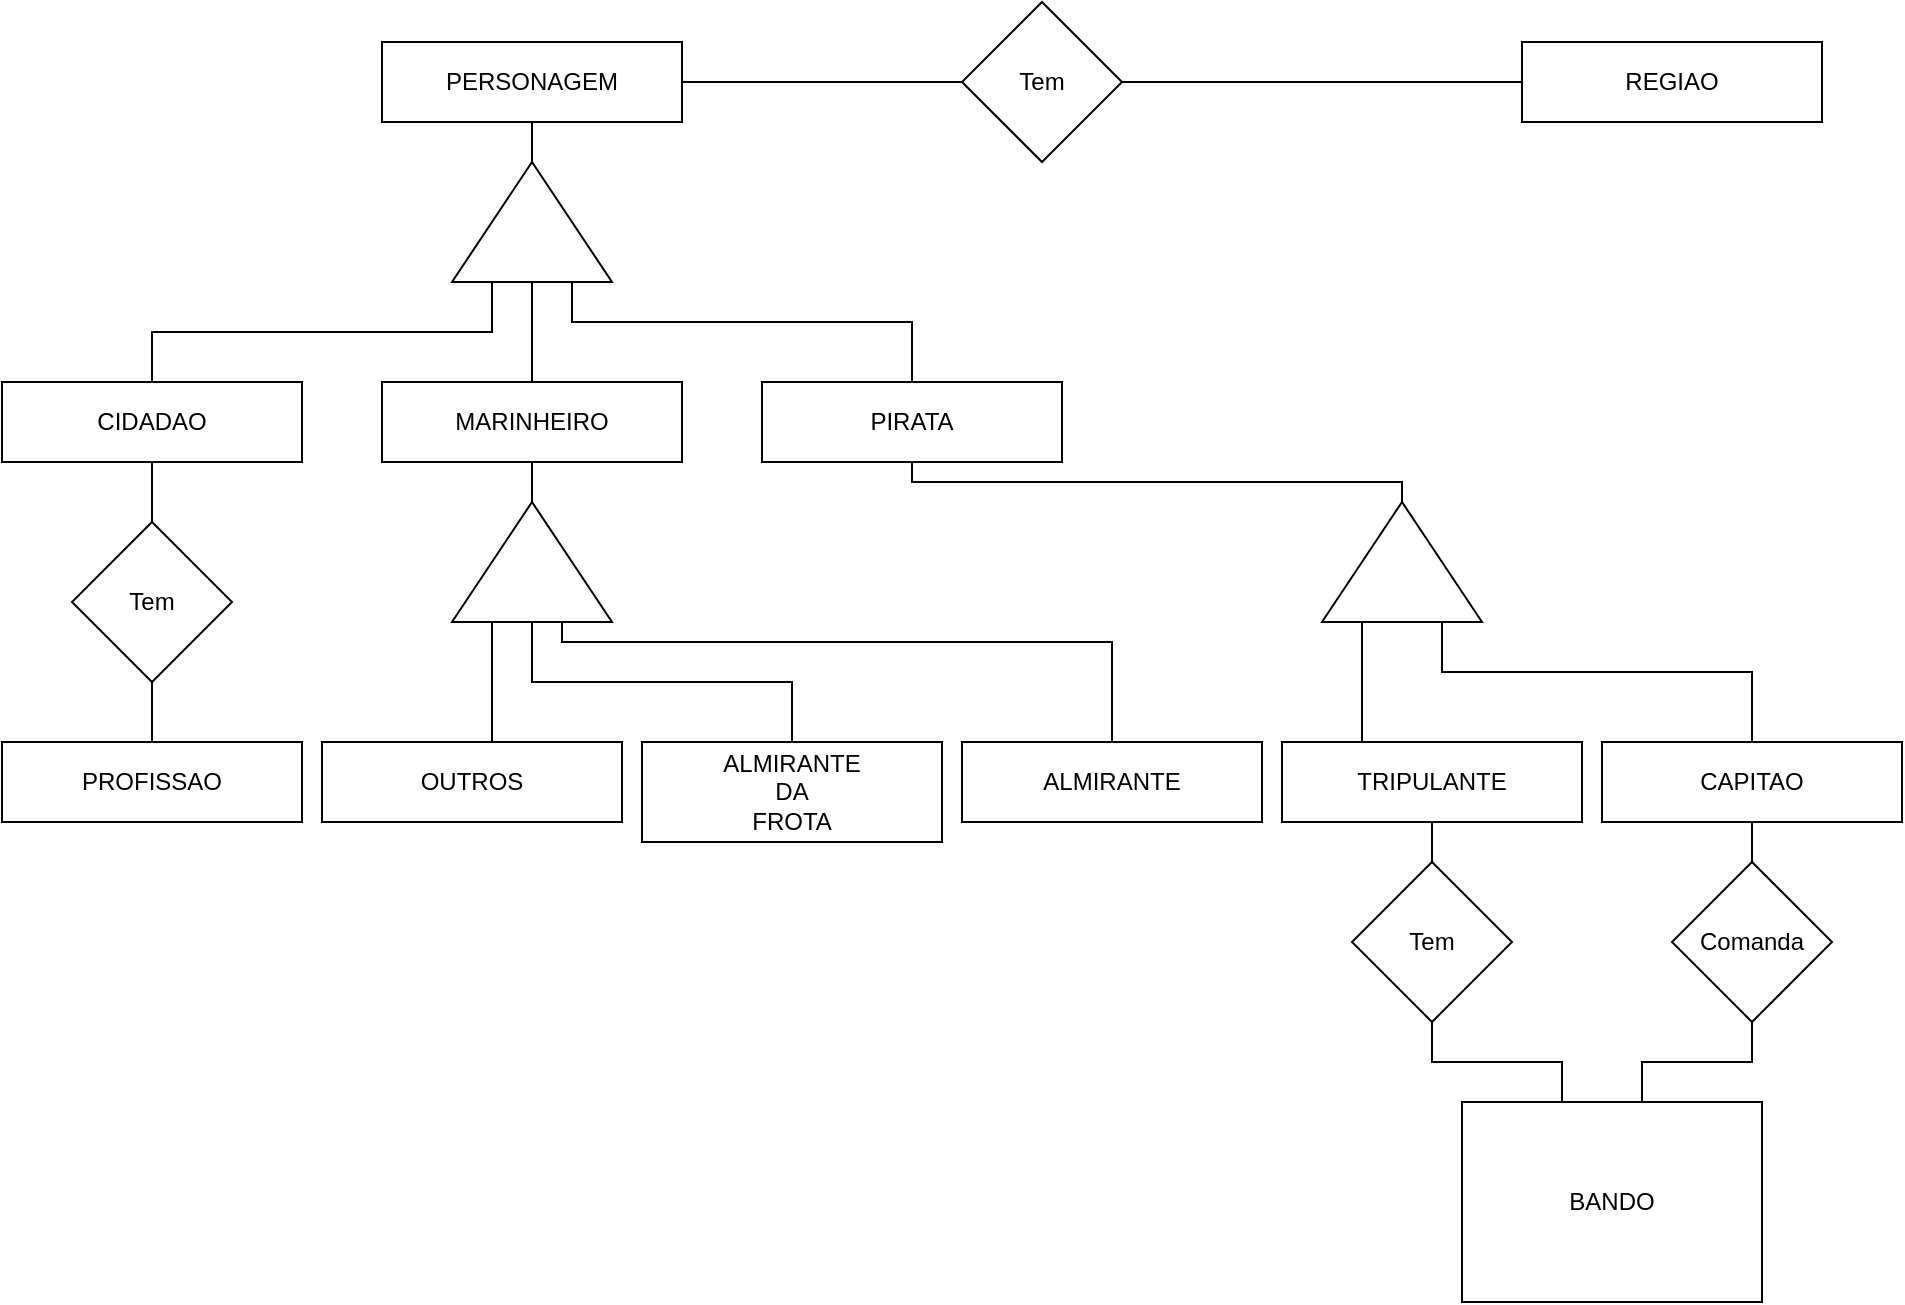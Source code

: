 <mxfile version="18.0.2" type="github">
  <diagram id="pCDrITwIozkyntHE1pG3" name="Page-1">
    <mxGraphModel dx="1778" dy="870" grid="1" gridSize="10" guides="1" tooltips="1" connect="1" arrows="1" fold="1" page="1" pageScale="1" pageWidth="1100" pageHeight="850" math="0" shadow="0">
      <root>
        <mxCell id="0" />
        <mxCell id="1" parent="0" />
        <mxCell id="gpeD3qnYPMBnOguBQxmV-2" value="PERSONAGEM" style="rounded=0;whiteSpace=wrap;html=1;" vertex="1" parent="1">
          <mxGeometry x="200" y="100" width="150" height="40" as="geometry" />
        </mxCell>
        <mxCell id="gpeD3qnYPMBnOguBQxmV-6" value="REGIAO" style="rounded=0;whiteSpace=wrap;html=1;" vertex="1" parent="1">
          <mxGeometry x="770" y="100" width="150" height="40" as="geometry" />
        </mxCell>
        <mxCell id="gpeD3qnYPMBnOguBQxmV-8" value="CIDADAO" style="rounded=0;whiteSpace=wrap;html=1;" vertex="1" parent="1">
          <mxGeometry x="10" y="270" width="150" height="40" as="geometry" />
        </mxCell>
        <mxCell id="gpeD3qnYPMBnOguBQxmV-54" style="edgeStyle=orthogonalEdgeStyle;rounded=0;orthogonalLoop=1;jettySize=auto;html=1;exitX=0.5;exitY=1;exitDx=0;exitDy=0;entryX=1;entryY=0.5;entryDx=0;entryDy=0;endArrow=none;endFill=0;" edge="1" parent="1" source="gpeD3qnYPMBnOguBQxmV-9" target="gpeD3qnYPMBnOguBQxmV-47">
          <mxGeometry relative="1" as="geometry" />
        </mxCell>
        <mxCell id="gpeD3qnYPMBnOguBQxmV-9" value="MARINHEIRO" style="rounded=0;whiteSpace=wrap;html=1;" vertex="1" parent="1">
          <mxGeometry x="200" y="270" width="150" height="40" as="geometry" />
        </mxCell>
        <mxCell id="gpeD3qnYPMBnOguBQxmV-10" value="PIRATA" style="rounded=0;whiteSpace=wrap;html=1;" vertex="1" parent="1">
          <mxGeometry x="390" y="270" width="150" height="40" as="geometry" />
        </mxCell>
        <mxCell id="gpeD3qnYPMBnOguBQxmV-12" style="edgeStyle=orthogonalEdgeStyle;rounded=0;orthogonalLoop=1;jettySize=auto;html=1;exitX=1;exitY=0.5;exitDx=0;exitDy=0;entryX=0.5;entryY=1;entryDx=0;entryDy=0;endArrow=none;endFill=0;" edge="1" parent="1" source="gpeD3qnYPMBnOguBQxmV-11" target="gpeD3qnYPMBnOguBQxmV-2">
          <mxGeometry relative="1" as="geometry" />
        </mxCell>
        <mxCell id="gpeD3qnYPMBnOguBQxmV-13" style="edgeStyle=orthogonalEdgeStyle;rounded=0;orthogonalLoop=1;jettySize=auto;html=1;exitX=0;exitY=0.25;exitDx=0;exitDy=0;entryX=0.5;entryY=0;entryDx=0;entryDy=0;endArrow=none;endFill=0;" edge="1" parent="1" source="gpeD3qnYPMBnOguBQxmV-11" target="gpeD3qnYPMBnOguBQxmV-8">
          <mxGeometry relative="1" as="geometry" />
        </mxCell>
        <mxCell id="gpeD3qnYPMBnOguBQxmV-14" style="edgeStyle=orthogonalEdgeStyle;rounded=0;orthogonalLoop=1;jettySize=auto;html=1;exitX=0;exitY=0.5;exitDx=0;exitDy=0;entryX=0.5;entryY=0;entryDx=0;entryDy=0;endArrow=none;endFill=0;" edge="1" parent="1" source="gpeD3qnYPMBnOguBQxmV-11" target="gpeD3qnYPMBnOguBQxmV-9">
          <mxGeometry relative="1" as="geometry" />
        </mxCell>
        <mxCell id="gpeD3qnYPMBnOguBQxmV-15" style="edgeStyle=orthogonalEdgeStyle;rounded=0;orthogonalLoop=1;jettySize=auto;html=1;exitX=0;exitY=0.75;exitDx=0;exitDy=0;entryX=0.5;entryY=0;entryDx=0;entryDy=0;endArrow=none;endFill=0;" edge="1" parent="1" source="gpeD3qnYPMBnOguBQxmV-11" target="gpeD3qnYPMBnOguBQxmV-10">
          <mxGeometry relative="1" as="geometry">
            <Array as="points">
              <mxPoint x="295" y="240" />
              <mxPoint x="465" y="240" />
            </Array>
          </mxGeometry>
        </mxCell>
        <mxCell id="gpeD3qnYPMBnOguBQxmV-11" value="" style="triangle;whiteSpace=wrap;html=1;rotation=-90;" vertex="1" parent="1">
          <mxGeometry x="245" y="150" width="60" height="80" as="geometry" />
        </mxCell>
        <mxCell id="gpeD3qnYPMBnOguBQxmV-17" style="edgeStyle=orthogonalEdgeStyle;rounded=0;orthogonalLoop=1;jettySize=auto;html=1;exitX=0;exitY=0.5;exitDx=0;exitDy=0;entryX=1;entryY=0.5;entryDx=0;entryDy=0;endArrow=none;endFill=0;" edge="1" parent="1" source="gpeD3qnYPMBnOguBQxmV-16" target="gpeD3qnYPMBnOguBQxmV-2">
          <mxGeometry relative="1" as="geometry" />
        </mxCell>
        <mxCell id="gpeD3qnYPMBnOguBQxmV-18" style="edgeStyle=orthogonalEdgeStyle;rounded=0;orthogonalLoop=1;jettySize=auto;html=1;exitX=1;exitY=0.5;exitDx=0;exitDy=0;entryX=0;entryY=0.5;entryDx=0;entryDy=0;endArrow=none;endFill=0;" edge="1" parent="1" source="gpeD3qnYPMBnOguBQxmV-16" target="gpeD3qnYPMBnOguBQxmV-6">
          <mxGeometry relative="1" as="geometry" />
        </mxCell>
        <mxCell id="gpeD3qnYPMBnOguBQxmV-16" value="Tem" style="rhombus;whiteSpace=wrap;html=1;" vertex="1" parent="1">
          <mxGeometry x="490" y="80" width="80" height="80" as="geometry" />
        </mxCell>
        <mxCell id="gpeD3qnYPMBnOguBQxmV-20" style="edgeStyle=orthogonalEdgeStyle;rounded=0;orthogonalLoop=1;jettySize=auto;html=1;exitX=0.5;exitY=0;exitDx=0;exitDy=0;entryX=0.5;entryY=1;entryDx=0;entryDy=0;endArrow=none;endFill=0;" edge="1" parent="1" source="gpeD3qnYPMBnOguBQxmV-19" target="gpeD3qnYPMBnOguBQxmV-8">
          <mxGeometry relative="1" as="geometry" />
        </mxCell>
        <mxCell id="gpeD3qnYPMBnOguBQxmV-22" style="edgeStyle=orthogonalEdgeStyle;rounded=0;orthogonalLoop=1;jettySize=auto;html=1;exitX=0.5;exitY=1;exitDx=0;exitDy=0;entryX=0.5;entryY=0;entryDx=0;entryDy=0;endArrow=none;endFill=0;" edge="1" parent="1" source="gpeD3qnYPMBnOguBQxmV-19" target="gpeD3qnYPMBnOguBQxmV-21">
          <mxGeometry relative="1" as="geometry" />
        </mxCell>
        <mxCell id="gpeD3qnYPMBnOguBQxmV-19" value="Tem" style="rhombus;whiteSpace=wrap;html=1;" vertex="1" parent="1">
          <mxGeometry x="45" y="340" width="80" height="80" as="geometry" />
        </mxCell>
        <mxCell id="gpeD3qnYPMBnOguBQxmV-21" value="PROFISSAO" style="rounded=0;whiteSpace=wrap;html=1;" vertex="1" parent="1">
          <mxGeometry x="10" y="450" width="150" height="40" as="geometry" />
        </mxCell>
        <mxCell id="gpeD3qnYPMBnOguBQxmV-33" style="edgeStyle=orthogonalEdgeStyle;rounded=0;orthogonalLoop=1;jettySize=auto;html=1;exitX=0.5;exitY=1;exitDx=0;exitDy=0;entryX=0.5;entryY=0;entryDx=0;entryDy=0;endArrow=none;endFill=0;" edge="1" parent="1" source="gpeD3qnYPMBnOguBQxmV-34" target="gpeD3qnYPMBnOguBQxmV-35">
          <mxGeometry relative="1" as="geometry">
            <Array as="points">
              <mxPoint x="725" y="610" />
              <mxPoint x="790" y="610" />
              <mxPoint x="790" y="630" />
            </Array>
          </mxGeometry>
        </mxCell>
        <mxCell id="gpeD3qnYPMBnOguBQxmV-55" style="edgeStyle=orthogonalEdgeStyle;rounded=0;orthogonalLoop=1;jettySize=auto;html=1;exitX=0.5;exitY=0;exitDx=0;exitDy=0;entryX=0.5;entryY=1;entryDx=0;entryDy=0;endArrow=none;endFill=0;" edge="1" parent="1" source="gpeD3qnYPMBnOguBQxmV-34" target="gpeD3qnYPMBnOguBQxmV-41">
          <mxGeometry relative="1" as="geometry" />
        </mxCell>
        <mxCell id="gpeD3qnYPMBnOguBQxmV-34" value="Tem" style="rhombus;whiteSpace=wrap;html=1;" vertex="1" parent="1">
          <mxGeometry x="685" y="510" width="80" height="80" as="geometry" />
        </mxCell>
        <mxCell id="gpeD3qnYPMBnOguBQxmV-35" value="BANDO" style="rounded=0;whiteSpace=wrap;html=1;" vertex="1" parent="1">
          <mxGeometry x="740" y="630" width="150" height="100" as="geometry" />
        </mxCell>
        <mxCell id="gpeD3qnYPMBnOguBQxmV-40" style="edgeStyle=orthogonalEdgeStyle;rounded=0;orthogonalLoop=1;jettySize=auto;html=1;exitX=1;exitY=0.5;exitDx=0;exitDy=0;entryX=0.5;entryY=1;entryDx=0;entryDy=0;endArrow=none;endFill=0;" edge="1" parent="1" source="gpeD3qnYPMBnOguBQxmV-39" target="gpeD3qnYPMBnOguBQxmV-10">
          <mxGeometry relative="1" as="geometry">
            <Array as="points">
              <mxPoint x="710" y="320" />
              <mxPoint x="465" y="320" />
            </Array>
          </mxGeometry>
        </mxCell>
        <mxCell id="gpeD3qnYPMBnOguBQxmV-43" style="edgeStyle=orthogonalEdgeStyle;rounded=0;orthogonalLoop=1;jettySize=auto;html=1;exitX=0;exitY=0.25;exitDx=0;exitDy=0;entryX=0.5;entryY=0;entryDx=0;entryDy=0;endArrow=none;endFill=0;" edge="1" parent="1" source="gpeD3qnYPMBnOguBQxmV-39" target="gpeD3qnYPMBnOguBQxmV-41">
          <mxGeometry relative="1" as="geometry">
            <Array as="points">
              <mxPoint x="690" y="450" />
            </Array>
          </mxGeometry>
        </mxCell>
        <mxCell id="gpeD3qnYPMBnOguBQxmV-44" style="edgeStyle=orthogonalEdgeStyle;rounded=0;orthogonalLoop=1;jettySize=auto;html=1;exitX=0;exitY=0.75;exitDx=0;exitDy=0;entryX=0.5;entryY=0;entryDx=0;entryDy=0;endArrow=none;endFill=0;" edge="1" parent="1" source="gpeD3qnYPMBnOguBQxmV-39" target="gpeD3qnYPMBnOguBQxmV-42">
          <mxGeometry relative="1" as="geometry">
            <Array as="points">
              <mxPoint x="730" y="380" />
              <mxPoint x="730" y="415" />
              <mxPoint x="885" y="415" />
            </Array>
          </mxGeometry>
        </mxCell>
        <mxCell id="gpeD3qnYPMBnOguBQxmV-39" value="" style="triangle;whiteSpace=wrap;html=1;rotation=-90;" vertex="1" parent="1">
          <mxGeometry x="680" y="320" width="60" height="80" as="geometry" />
        </mxCell>
        <mxCell id="gpeD3qnYPMBnOguBQxmV-41" value="TRIPULANTE" style="rounded=0;whiteSpace=wrap;html=1;" vertex="1" parent="1">
          <mxGeometry x="650" y="450" width="150" height="40" as="geometry" />
        </mxCell>
        <mxCell id="gpeD3qnYPMBnOguBQxmV-42" value="CAPITAO" style="rounded=0;whiteSpace=wrap;html=1;" vertex="1" parent="1">
          <mxGeometry x="810" y="450" width="150" height="40" as="geometry" />
        </mxCell>
        <mxCell id="gpeD3qnYPMBnOguBQxmV-51" style="edgeStyle=orthogonalEdgeStyle;rounded=0;orthogonalLoop=1;jettySize=auto;html=1;exitX=0;exitY=0.25;exitDx=0;exitDy=0;entryX=0.5;entryY=0;entryDx=0;entryDy=0;endArrow=none;endFill=0;" edge="1" parent="1" source="gpeD3qnYPMBnOguBQxmV-47" target="gpeD3qnYPMBnOguBQxmV-48">
          <mxGeometry relative="1" as="geometry">
            <Array as="points">
              <mxPoint x="255" y="450" />
            </Array>
          </mxGeometry>
        </mxCell>
        <mxCell id="gpeD3qnYPMBnOguBQxmV-52" style="edgeStyle=orthogonalEdgeStyle;rounded=0;orthogonalLoop=1;jettySize=auto;html=1;exitX=0;exitY=0.5;exitDx=0;exitDy=0;entryX=0.5;entryY=0;entryDx=0;entryDy=0;endArrow=none;endFill=0;" edge="1" parent="1" source="gpeD3qnYPMBnOguBQxmV-47" target="gpeD3qnYPMBnOguBQxmV-49">
          <mxGeometry relative="1" as="geometry" />
        </mxCell>
        <mxCell id="gpeD3qnYPMBnOguBQxmV-53" style="edgeStyle=orthogonalEdgeStyle;rounded=0;orthogonalLoop=1;jettySize=auto;html=1;exitX=0;exitY=0.75;exitDx=0;exitDy=0;entryX=0.5;entryY=0;entryDx=0;entryDy=0;endArrow=none;endFill=0;" edge="1" parent="1" source="gpeD3qnYPMBnOguBQxmV-47" target="gpeD3qnYPMBnOguBQxmV-50">
          <mxGeometry relative="1" as="geometry">
            <Array as="points">
              <mxPoint x="290" y="400" />
              <mxPoint x="565" y="400" />
            </Array>
          </mxGeometry>
        </mxCell>
        <mxCell id="gpeD3qnYPMBnOguBQxmV-47" value="" style="triangle;whiteSpace=wrap;html=1;rotation=-90;" vertex="1" parent="1">
          <mxGeometry x="245" y="320" width="60" height="80" as="geometry" />
        </mxCell>
        <mxCell id="gpeD3qnYPMBnOguBQxmV-48" value="OUTROS" style="rounded=0;whiteSpace=wrap;html=1;" vertex="1" parent="1">
          <mxGeometry x="170" y="450" width="150" height="40" as="geometry" />
        </mxCell>
        <mxCell id="gpeD3qnYPMBnOguBQxmV-49" value="ALMIRANTE&lt;br&gt;DA&lt;br&gt;FROTA" style="rounded=0;whiteSpace=wrap;html=1;" vertex="1" parent="1">
          <mxGeometry x="330" y="450" width="150" height="50" as="geometry" />
        </mxCell>
        <mxCell id="gpeD3qnYPMBnOguBQxmV-50" value="ALMIRANTE" style="rounded=0;whiteSpace=wrap;html=1;" vertex="1" parent="1">
          <mxGeometry x="490" y="450" width="150" height="40" as="geometry" />
        </mxCell>
        <mxCell id="gpeD3qnYPMBnOguBQxmV-57" style="edgeStyle=orthogonalEdgeStyle;rounded=0;orthogonalLoop=1;jettySize=auto;html=1;exitX=0.5;exitY=1;exitDx=0;exitDy=0;entryX=0.75;entryY=0;entryDx=0;entryDy=0;endArrow=none;endFill=0;" edge="1" parent="1" source="gpeD3qnYPMBnOguBQxmV-56" target="gpeD3qnYPMBnOguBQxmV-35">
          <mxGeometry relative="1" as="geometry">
            <Array as="points">
              <mxPoint x="885" y="610" />
              <mxPoint x="830" y="610" />
              <mxPoint x="830" y="630" />
            </Array>
          </mxGeometry>
        </mxCell>
        <mxCell id="gpeD3qnYPMBnOguBQxmV-58" style="edgeStyle=orthogonalEdgeStyle;rounded=0;orthogonalLoop=1;jettySize=auto;html=1;exitX=0.5;exitY=0;exitDx=0;exitDy=0;entryX=0.5;entryY=1;entryDx=0;entryDy=0;endArrow=none;endFill=0;" edge="1" parent="1" source="gpeD3qnYPMBnOguBQxmV-56" target="gpeD3qnYPMBnOguBQxmV-42">
          <mxGeometry relative="1" as="geometry" />
        </mxCell>
        <mxCell id="gpeD3qnYPMBnOguBQxmV-56" value="Comanda" style="rhombus;whiteSpace=wrap;html=1;" vertex="1" parent="1">
          <mxGeometry x="845" y="510" width="80" height="80" as="geometry" />
        </mxCell>
      </root>
    </mxGraphModel>
  </diagram>
</mxfile>
